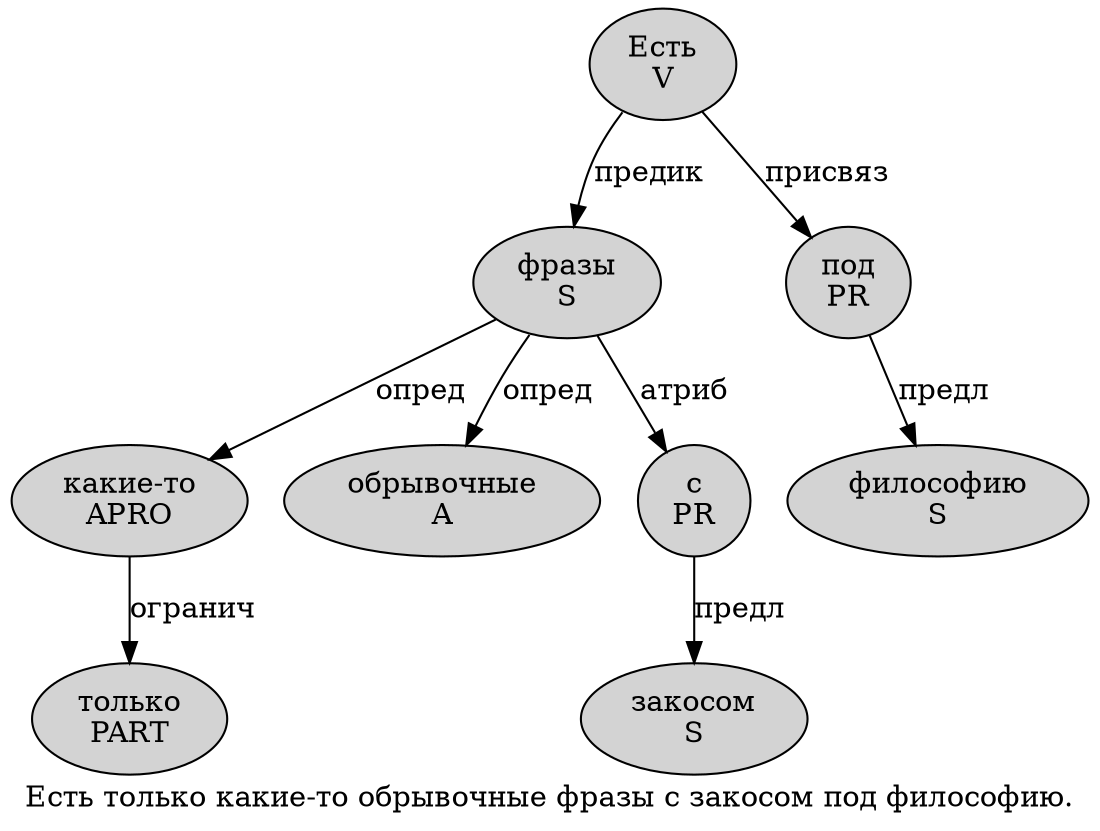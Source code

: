 digraph SENTENCE_4200 {
	graph [label="Есть только какие-то обрывочные фразы с закосом под философию."]
	node [style=filled]
		0 [label="Есть
V" color="" fillcolor=lightgray penwidth=1 shape=ellipse]
		1 [label="только
PART" color="" fillcolor=lightgray penwidth=1 shape=ellipse]
		2 [label="какие-то
APRO" color="" fillcolor=lightgray penwidth=1 shape=ellipse]
		3 [label="обрывочные
A" color="" fillcolor=lightgray penwidth=1 shape=ellipse]
		4 [label="фразы
S" color="" fillcolor=lightgray penwidth=1 shape=ellipse]
		5 [label="с
PR" color="" fillcolor=lightgray penwidth=1 shape=ellipse]
		6 [label="закосом
S" color="" fillcolor=lightgray penwidth=1 shape=ellipse]
		7 [label="под
PR" color="" fillcolor=lightgray penwidth=1 shape=ellipse]
		8 [label="философию
S" color="" fillcolor=lightgray penwidth=1 shape=ellipse]
			4 -> 2 [label="опред"]
			4 -> 3 [label="опред"]
			4 -> 5 [label="атриб"]
			2 -> 1 [label="огранич"]
			5 -> 6 [label="предл"]
			0 -> 4 [label="предик"]
			0 -> 7 [label="присвяз"]
			7 -> 8 [label="предл"]
}
